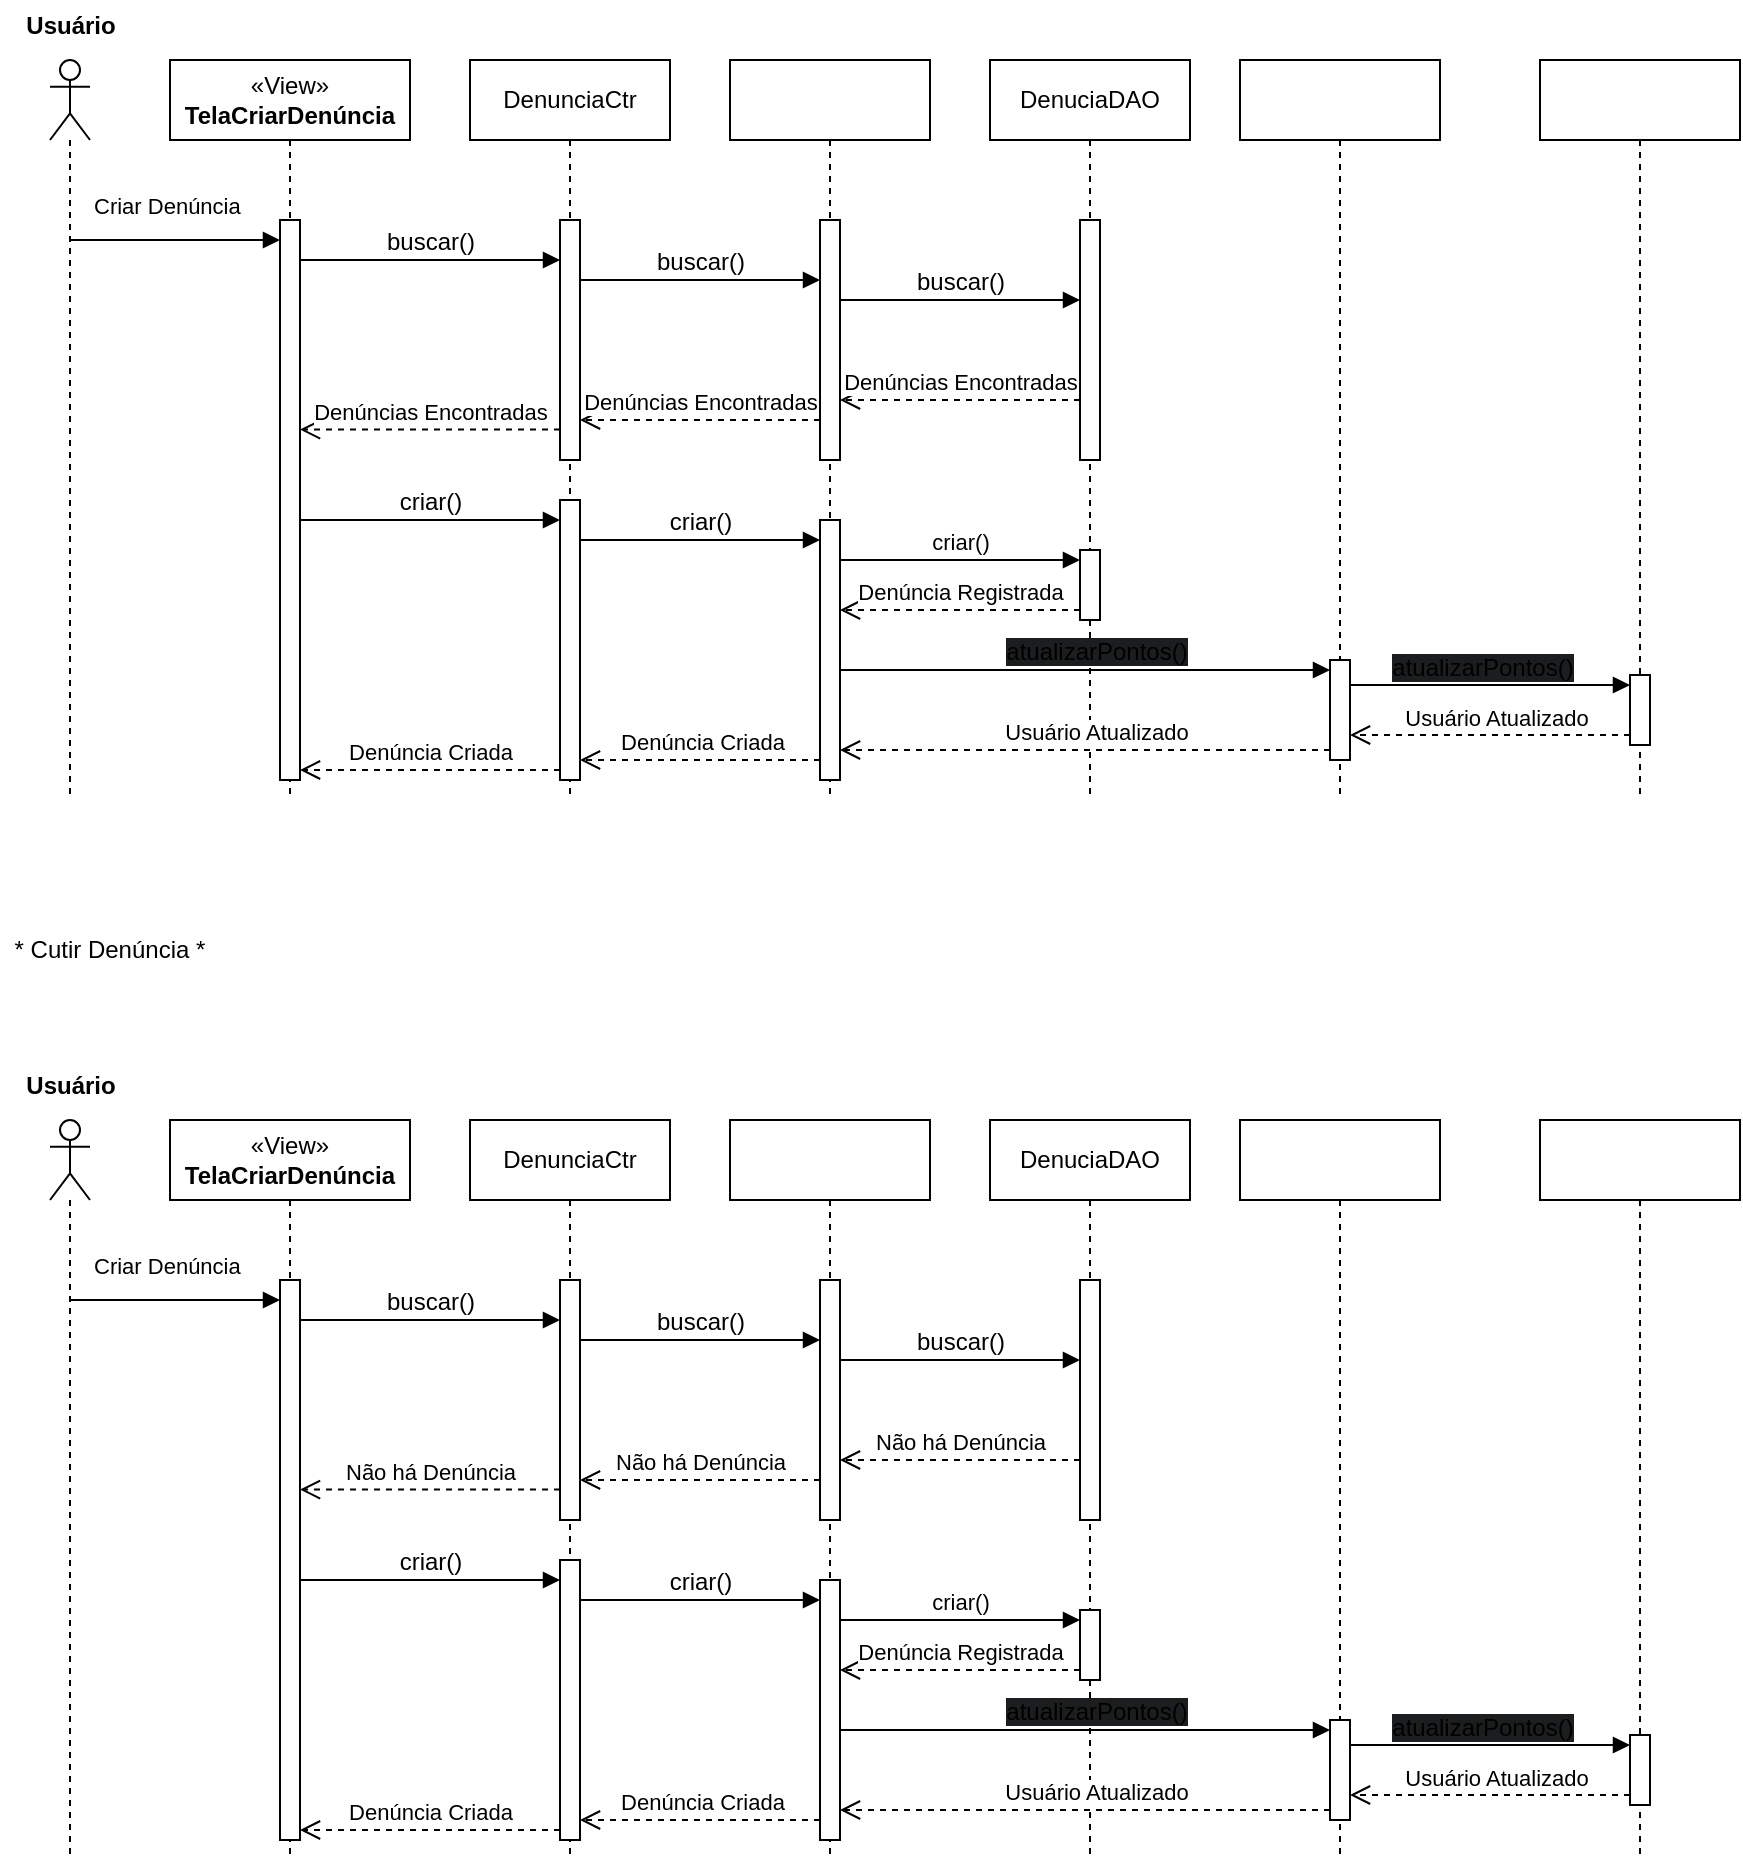 <mxfile version="24.1.0" type="device">
  <diagram name="Página-1" id="Nm1Fz7t73D1OGTeDfmak">
    <mxGraphModel dx="2647" dy="639" grid="1" gridSize="10" guides="1" tooltips="1" connect="1" arrows="1" fold="1" page="1" pageScale="1" pageWidth="827" pageHeight="1169" math="0" shadow="0">
      <root>
        <mxCell id="0" />
        <mxCell id="1" parent="0" />
        <mxCell id="8YJoVrMXhFkuWjcxH3iJ-1" value="" style="shape=umlLifeline;perimeter=lifelinePerimeter;whiteSpace=wrap;html=1;container=1;dropTarget=0;collapsible=0;recursiveResize=0;outlineConnect=0;portConstraint=eastwest;newEdgeStyle={&quot;curved&quot;:0,&quot;rounded&quot;:0};participant=umlActor;" parent="1" vertex="1">
          <mxGeometry x="-1629" y="200" width="20" height="370" as="geometry" />
        </mxCell>
        <mxCell id="8YJoVrMXhFkuWjcxH3iJ-2" value="«View»&lt;br&gt;&lt;b&gt;TelaCriarDenúncia&lt;/b&gt;" style="shape=umlLifeline;perimeter=lifelinePerimeter;whiteSpace=wrap;html=1;container=1;dropTarget=0;collapsible=0;recursiveResize=0;outlineConnect=0;portConstraint=eastwest;newEdgeStyle={&quot;curved&quot;:0,&quot;rounded&quot;:0};" parent="1" vertex="1">
          <mxGeometry x="-1569" y="200" width="120" height="370" as="geometry" />
        </mxCell>
        <mxCell id="8YJoVrMXhFkuWjcxH3iJ-11" value="" style="html=1;points=[[0,0,0,0,5],[0,1,0,0,-5],[1,0,0,0,5],[1,1,0,0,-5]];perimeter=orthogonalPerimeter;outlineConnect=0;targetShapes=umlLifeline;portConstraint=eastwest;newEdgeStyle={&quot;curved&quot;:0,&quot;rounded&quot;:0};" parent="8YJoVrMXhFkuWjcxH3iJ-2" vertex="1">
          <mxGeometry x="55" y="80" width="10" height="280" as="geometry" />
        </mxCell>
        <mxCell id="8YJoVrMXhFkuWjcxH3iJ-3" value="&lt;span style=&quot;font-family: Helvetica; font-size: 12px; font-style: normal; font-variant-ligatures: normal; font-variant-caps: normal; font-weight: 400; letter-spacing: normal; orphans: 2; text-align: center; text-indent: 0px; text-transform: none; widows: 2; word-spacing: 0px; -webkit-text-stroke-width: 0px; white-space: nowrap; text-decoration-thickness: initial; text-decoration-style: initial; text-decoration-color: initial; float: none; display: inline !important;&quot;&gt;&lt;font color=&quot;#ffffff&quot;&gt;Denuncia&lt;/font&gt;&lt;/span&gt;" style="shape=umlLifeline;perimeter=lifelinePerimeter;whiteSpace=wrap;html=1;container=1;dropTarget=0;collapsible=0;recursiveResize=0;outlineConnect=0;portConstraint=eastwest;newEdgeStyle={&quot;curved&quot;:0,&quot;rounded&quot;:0};" parent="1" vertex="1">
          <mxGeometry x="-1289" y="200" width="100" height="370" as="geometry" />
        </mxCell>
        <mxCell id="8YJoVrMXhFkuWjcxH3iJ-17" value="" style="html=1;points=[[0,0,0,0,5],[0,1,0,0,-5],[1,0,0,0,5],[1,1,0,0,-5]];perimeter=orthogonalPerimeter;outlineConnect=0;targetShapes=umlLifeline;portConstraint=eastwest;newEdgeStyle={&quot;curved&quot;:0,&quot;rounded&quot;:0};" parent="8YJoVrMXhFkuWjcxH3iJ-3" vertex="1">
          <mxGeometry x="45" y="230" width="10" height="130" as="geometry" />
        </mxCell>
        <mxCell id="Itz8E9hRGJA2VsY3wR06-3" value="" style="html=1;points=[[0,0,0,0,5],[0,1,0,0,-5],[1,0,0,0,5],[1,1,0,0,-5]];perimeter=orthogonalPerimeter;outlineConnect=0;targetShapes=umlLifeline;portConstraint=eastwest;newEdgeStyle={&quot;curved&quot;:0,&quot;rounded&quot;:0};" parent="8YJoVrMXhFkuWjcxH3iJ-3" vertex="1">
          <mxGeometry x="45" y="80" width="10" height="120" as="geometry" />
        </mxCell>
        <mxCell id="8YJoVrMXhFkuWjcxH3iJ-4" value="DenuciaDAO" style="shape=umlLifeline;perimeter=lifelinePerimeter;whiteSpace=wrap;html=1;container=1;dropTarget=0;collapsible=0;recursiveResize=0;outlineConnect=0;portConstraint=eastwest;newEdgeStyle={&quot;curved&quot;:0,&quot;rounded&quot;:0};" parent="1" vertex="1">
          <mxGeometry x="-1159" y="200" width="100" height="370" as="geometry" />
        </mxCell>
        <mxCell id="8YJoVrMXhFkuWjcxH3iJ-21" value="" style="html=1;points=[[0,0,0,0,5],[0,1,0,0,-5],[1,0,0,0,5],[1,1,0,0,-5]];perimeter=orthogonalPerimeter;outlineConnect=0;targetShapes=umlLifeline;portConstraint=eastwest;newEdgeStyle={&quot;curved&quot;:0,&quot;rounded&quot;:0};" parent="8YJoVrMXhFkuWjcxH3iJ-4" vertex="1">
          <mxGeometry x="45" y="245" width="10" height="35" as="geometry" />
        </mxCell>
        <mxCell id="Itz8E9hRGJA2VsY3wR06-4" value="" style="html=1;points=[[0,0,0,0,5],[0,1,0,0,-5],[1,0,0,0,5],[1,1,0,0,-5]];perimeter=orthogonalPerimeter;outlineConnect=0;targetShapes=umlLifeline;portConstraint=eastwest;newEdgeStyle={&quot;curved&quot;:0,&quot;rounded&quot;:0};" parent="8YJoVrMXhFkuWjcxH3iJ-4" vertex="1">
          <mxGeometry x="45" y="80" width="10" height="120" as="geometry" />
        </mxCell>
        <mxCell id="8YJoVrMXhFkuWjcxH3iJ-5" value="&lt;span style=&quot;text-wrap: nowrap;&quot;&gt;DenunciaCtr&lt;/span&gt;" style="shape=umlLifeline;perimeter=lifelinePerimeter;whiteSpace=wrap;html=1;container=1;dropTarget=0;collapsible=0;recursiveResize=0;outlineConnect=0;portConstraint=eastwest;newEdgeStyle={&quot;curved&quot;:0,&quot;rounded&quot;:0};" parent="1" vertex="1">
          <mxGeometry x="-1419" y="200" width="100" height="370" as="geometry" />
        </mxCell>
        <mxCell id="8YJoVrMXhFkuWjcxH3iJ-14" value="" style="html=1;points=[[0,0,0,0,5],[0,1,0,0,-5],[1,0,0,0,5],[1,1,0,0,-5]];perimeter=orthogonalPerimeter;outlineConnect=0;targetShapes=umlLifeline;portConstraint=eastwest;newEdgeStyle={&quot;curved&quot;:0,&quot;rounded&quot;:0};" parent="8YJoVrMXhFkuWjcxH3iJ-5" vertex="1">
          <mxGeometry x="45" y="220" width="10" height="140" as="geometry" />
        </mxCell>
        <mxCell id="MWtMTN-vaptqBk0fMwmd-2" value="" style="html=1;points=[[0,0,0,0,5],[0,1,0,0,-5],[1,0,0,0,5],[1,1,0,0,-5]];perimeter=orthogonalPerimeter;outlineConnect=0;targetShapes=umlLifeline;portConstraint=eastwest;newEdgeStyle={&quot;curved&quot;:0,&quot;rounded&quot;:0};" parent="8YJoVrMXhFkuWjcxH3iJ-5" vertex="1">
          <mxGeometry x="45" y="80" width="10" height="120" as="geometry" />
        </mxCell>
        <mxCell id="8YJoVrMXhFkuWjcxH3iJ-6" value="Criar Denúncia" style="endArrow=block;endFill=1;html=1;edgeStyle=orthogonalEdgeStyle;align=left;verticalAlign=top;rounded=0;entryX=-0.166;entryY=0.047;entryDx=0;entryDy=0;entryPerimeter=0;" parent="1" edge="1">
          <mxGeometry x="-0.808" y="30" relative="1" as="geometry">
            <mxPoint x="-1619.071" y="290" as="sourcePoint" />
            <mxPoint x="-1514" y="290" as="targetPoint" />
            <mxPoint as="offset" />
            <Array as="points">
              <mxPoint x="-1534" y="290" />
              <mxPoint x="-1534" y="290" />
            </Array>
          </mxGeometry>
        </mxCell>
        <mxCell id="8YJoVrMXhFkuWjcxH3iJ-8" value="&lt;span style=&quot;font-family: Helvetica; font-size: 12px; font-style: normal; font-variant-ligatures: normal; font-variant-caps: normal; font-weight: 400; letter-spacing: normal; orphans: 2; text-align: center; text-indent: 0px; text-transform: none; widows: 2; word-spacing: 0px; -webkit-text-stroke-width: 0px; white-space: nowrap; text-decoration-thickness: initial; text-decoration-style: initial; text-decoration-color: initial; float: none; display: inline !important;&quot;&gt;&lt;font color=&quot;#ffffff&quot;&gt;Usuario&lt;/font&gt;&lt;/span&gt;" style="shape=umlLifeline;perimeter=lifelinePerimeter;whiteSpace=wrap;html=1;container=1;dropTarget=0;collapsible=0;recursiveResize=0;outlineConnect=0;portConstraint=eastwest;newEdgeStyle={&quot;curved&quot;:0,&quot;rounded&quot;:0};" parent="1" vertex="1">
          <mxGeometry x="-1034" y="200" width="100" height="370" as="geometry" />
        </mxCell>
        <mxCell id="8YJoVrMXhFkuWjcxH3iJ-27" value="" style="html=1;points=[[0,0,0,0,5],[0,1,0,0,-5],[1,0,0,0,5],[1,1,0,0,-5]];perimeter=orthogonalPerimeter;outlineConnect=0;targetShapes=umlLifeline;portConstraint=eastwest;newEdgeStyle={&quot;curved&quot;:0,&quot;rounded&quot;:0};" parent="8YJoVrMXhFkuWjcxH3iJ-8" vertex="1">
          <mxGeometry x="45" y="300" width="10" height="50" as="geometry" />
        </mxCell>
        <mxCell id="8YJoVrMXhFkuWjcxH3iJ-9" value="&lt;font color=&quot;#ffffff&quot;&gt;&lt;span style=&quot;text-wrap: nowrap;&quot;&gt;Usuario&lt;/span&gt;DAO&lt;/font&gt;" style="shape=umlLifeline;perimeter=lifelinePerimeter;whiteSpace=wrap;html=1;container=1;dropTarget=0;collapsible=0;recursiveResize=0;outlineConnect=0;portConstraint=eastwest;newEdgeStyle={&quot;curved&quot;:0,&quot;rounded&quot;:0};" parent="1" vertex="1">
          <mxGeometry x="-884" y="200" width="100" height="370" as="geometry" />
        </mxCell>
        <mxCell id="8YJoVrMXhFkuWjcxH3iJ-30" value="" style="html=1;points=[[0,0,0,0,5],[0,1,0,0,-5],[1,0,0,0,5],[1,1,0,0,-5]];perimeter=orthogonalPerimeter;outlineConnect=0;targetShapes=umlLifeline;portConstraint=eastwest;newEdgeStyle={&quot;curved&quot;:0,&quot;rounded&quot;:0};" parent="8YJoVrMXhFkuWjcxH3iJ-9" vertex="1">
          <mxGeometry x="45" y="307.5" width="10" height="35" as="geometry" />
        </mxCell>
        <mxCell id="8YJoVrMXhFkuWjcxH3iJ-10" value="Usuário" style="text;align=center;fontStyle=1;verticalAlign=middle;spacingLeft=3;spacingRight=3;strokeColor=none;rotatable=0;points=[[0,0.5],[1,0.5]];portConstraint=eastwest;html=1;" parent="1" vertex="1">
          <mxGeometry x="-1654" y="170" width="70" height="26" as="geometry" />
        </mxCell>
        <mxCell id="8YJoVrMXhFkuWjcxH3iJ-18" value="&lt;span style=&quot;font-size: 12px; text-align: left;&quot;&gt;criar()&lt;/span&gt;" style="html=1;verticalAlign=bottom;endArrow=block;curved=0;rounded=0;" parent="1" edge="1">
          <mxGeometry relative="1" as="geometry">
            <mxPoint x="-1364" y="440" as="sourcePoint" />
            <mxPoint as="offset" />
            <mxPoint x="-1244" y="440" as="targetPoint" />
          </mxGeometry>
        </mxCell>
        <mxCell id="8YJoVrMXhFkuWjcxH3iJ-22" value="criar()" style="html=1;verticalAlign=bottom;endArrow=block;curved=0;rounded=0;entryX=0;entryY=0;entryDx=0;entryDy=5;" parent="1" source="8YJoVrMXhFkuWjcxH3iJ-17" target="8YJoVrMXhFkuWjcxH3iJ-21" edge="1">
          <mxGeometry relative="1" as="geometry">
            <mxPoint x="-1154" y="395" as="sourcePoint" />
          </mxGeometry>
        </mxCell>
        <mxCell id="8YJoVrMXhFkuWjcxH3iJ-23" value="Denúncia Registrada" style="html=1;verticalAlign=bottom;endArrow=open;dashed=1;endSize=8;curved=0;rounded=0;exitX=0;exitY=1;exitDx=0;exitDy=-5;" parent="1" source="8YJoVrMXhFkuWjcxH3iJ-21" target="8YJoVrMXhFkuWjcxH3iJ-17" edge="1">
          <mxGeometry relative="1" as="geometry">
            <mxPoint x="-1219" y="415" as="targetPoint" />
          </mxGeometry>
        </mxCell>
        <mxCell id="8YJoVrMXhFkuWjcxH3iJ-28" value="&lt;span style=&quot;font-size: 12px; text-align: left; background-color: rgb(27, 29, 30);&quot;&gt;atualizarPontos()&lt;/span&gt;" style="html=1;verticalAlign=bottom;endArrow=block;curved=0;rounded=0;entryX=0;entryY=0;entryDx=0;entryDy=5;entryPerimeter=0;" parent="1" source="8YJoVrMXhFkuWjcxH3iJ-17" target="8YJoVrMXhFkuWjcxH3iJ-27" edge="1">
          <mxGeometry x="0.042" relative="1" as="geometry">
            <mxPoint x="-1014" y="445" as="sourcePoint" />
            <mxPoint as="offset" />
            <mxPoint x="-1014" y="500" as="targetPoint" />
            <Array as="points" />
          </mxGeometry>
        </mxCell>
        <mxCell id="8YJoVrMXhFkuWjcxH3iJ-31" value="&lt;span style=&quot;font-size: 12px; text-align: left; background-color: rgb(27, 29, 30);&quot;&gt;atualizarPontos()&lt;/span&gt;" style="html=1;verticalAlign=bottom;endArrow=block;curved=0;rounded=0;entryX=0;entryY=0;entryDx=0;entryDy=5;" parent="1" source="8YJoVrMXhFkuWjcxH3iJ-27" target="8YJoVrMXhFkuWjcxH3iJ-30" edge="1">
          <mxGeometry x="-0.06" relative="1" as="geometry">
            <mxPoint x="-868" y="465" as="sourcePoint" />
            <mxPoint as="offset" />
          </mxGeometry>
        </mxCell>
        <mxCell id="8YJoVrMXhFkuWjcxH3iJ-19" value="Denúncia Criada" style="html=1;verticalAlign=bottom;endArrow=open;dashed=1;endSize=8;curved=0;rounded=0;exitX=0;exitY=1;exitDx=0;exitDy=-5;" parent="1" edge="1">
          <mxGeometry x="-0.005" relative="1" as="geometry">
            <mxPoint x="-1364" y="550" as="targetPoint" />
            <mxPoint as="offset" />
            <mxPoint x="-1244" y="550.0" as="sourcePoint" />
            <Array as="points">
              <mxPoint x="-1304" y="550" />
            </Array>
          </mxGeometry>
        </mxCell>
        <mxCell id="8YJoVrMXhFkuWjcxH3iJ-16" value="Denúncia Criada" style="html=1;verticalAlign=bottom;endArrow=open;dashed=1;endSize=8;curved=0;rounded=0;exitX=0;exitY=1;exitDx=0;exitDy=-5;entryX=1;entryY=1;entryDx=0;entryDy=-5;entryPerimeter=0;exitPerimeter=0;" parent="1" source="8YJoVrMXhFkuWjcxH3iJ-14" target="8YJoVrMXhFkuWjcxH3iJ-11" edge="1">
          <mxGeometry relative="1" as="geometry">
            <mxPoint x="-1504" y="550.0" as="targetPoint" />
            <mxPoint x="-1374" y="550.0" as="sourcePoint" />
          </mxGeometry>
        </mxCell>
        <mxCell id="Itz8E9hRGJA2VsY3wR06-1" value="Usuário Atualizado" style="html=1;verticalAlign=bottom;endArrow=open;dashed=1;endSize=8;curved=0;rounded=0;exitX=0;exitY=1;exitDx=0;exitDy=-5;exitPerimeter=0;" parent="1" source="8YJoVrMXhFkuWjcxH3iJ-27" target="8YJoVrMXhFkuWjcxH3iJ-17" edge="1">
          <mxGeometry x="-0.042" relative="1" as="geometry">
            <mxPoint x="-1229" y="545" as="targetPoint" />
            <mxPoint as="offset" />
            <mxPoint x="-989" y="545" as="sourcePoint" />
          </mxGeometry>
        </mxCell>
        <mxCell id="Itz8E9hRGJA2VsY3wR06-2" value="Usuário Atualizado" style="html=1;verticalAlign=bottom;endArrow=open;dashed=1;endSize=8;curved=0;rounded=0;exitX=0;exitY=1;exitDx=0;exitDy=-5;exitPerimeter=0;" parent="1" source="8YJoVrMXhFkuWjcxH3iJ-30" target="8YJoVrMXhFkuWjcxH3iJ-27" edge="1">
          <mxGeometry x="-0.042" relative="1" as="geometry">
            <mxPoint x="-1054" y="597" as="targetPoint" />
            <mxPoint as="offset" />
            <mxPoint x="-814" y="597" as="sourcePoint" />
          </mxGeometry>
        </mxCell>
        <mxCell id="Itz8E9hRGJA2VsY3wR06-7" value="&lt;span style=&quot;font-size: 12px; text-align: left;&quot;&gt;criar()&lt;/span&gt;" style="html=1;verticalAlign=bottom;endArrow=block;curved=0;rounded=0;" parent="1" target="8YJoVrMXhFkuWjcxH3iJ-14" edge="1">
          <mxGeometry relative="1" as="geometry">
            <mxPoint x="-1504" y="430" as="sourcePoint" />
            <mxPoint as="offset" />
            <mxPoint x="-1384" y="430" as="targetPoint" />
          </mxGeometry>
        </mxCell>
        <mxCell id="Itz8E9hRGJA2VsY3wR06-8" value="&lt;span style=&quot;font-size: 12px; text-align: left;&quot;&gt;buscar()&lt;/span&gt;" style="html=1;verticalAlign=bottom;endArrow=block;curved=0;rounded=0;" parent="1" target="MWtMTN-vaptqBk0fMwmd-2" edge="1">
          <mxGeometry relative="1" as="geometry">
            <mxPoint x="-1504" y="300" as="sourcePoint" />
            <mxPoint as="offset" />
            <mxPoint x="-1384" y="300" as="targetPoint" />
          </mxGeometry>
        </mxCell>
        <mxCell id="Itz8E9hRGJA2VsY3wR06-10" value="&lt;span style=&quot;font-size: 12px; text-align: left;&quot;&gt;buscar()&lt;/span&gt;" style="html=1;verticalAlign=bottom;endArrow=block;curved=0;rounded=0;" parent="1" edge="1">
          <mxGeometry relative="1" as="geometry">
            <mxPoint x="-1364" y="310" as="sourcePoint" />
            <mxPoint as="offset" />
            <mxPoint x="-1244" y="310" as="targetPoint" />
          </mxGeometry>
        </mxCell>
        <mxCell id="Itz8E9hRGJA2VsY3wR06-11" value="&lt;span style=&quot;font-size: 12px; text-align: left;&quot;&gt;buscar()&lt;/span&gt;" style="html=1;verticalAlign=bottom;endArrow=block;curved=0;rounded=0;" parent="1" edge="1">
          <mxGeometry relative="1" as="geometry">
            <mxPoint x="-1234" y="320" as="sourcePoint" />
            <mxPoint as="offset" />
            <mxPoint x="-1114" y="320" as="targetPoint" />
          </mxGeometry>
        </mxCell>
        <mxCell id="Itz8E9hRGJA2VsY3wR06-12" value="Denúncias Encontradas" style="html=1;verticalAlign=bottom;endArrow=open;dashed=1;endSize=8;curved=0;rounded=0;" parent="1" edge="1">
          <mxGeometry relative="1" as="geometry">
            <mxPoint x="-1234" y="370" as="targetPoint" />
            <mxPoint x="-1114" y="370" as="sourcePoint" />
          </mxGeometry>
        </mxCell>
        <mxCell id="Itz8E9hRGJA2VsY3wR06-13" value="Denúncias Encontradas" style="html=1;verticalAlign=bottom;endArrow=open;dashed=1;endSize=8;curved=0;rounded=0;" parent="1" edge="1">
          <mxGeometry relative="1" as="geometry">
            <mxPoint x="-1364" y="380" as="targetPoint" />
            <mxPoint x="-1244" y="380" as="sourcePoint" />
          </mxGeometry>
        </mxCell>
        <mxCell id="Itz8E9hRGJA2VsY3wR06-14" value="Denúncias Encontradas" style="html=1;verticalAlign=bottom;endArrow=open;dashed=1;endSize=8;curved=0;rounded=0;" parent="1" target="8YJoVrMXhFkuWjcxH3iJ-11" edge="1">
          <mxGeometry relative="1" as="geometry">
            <mxPoint x="-1494" y="384.8" as="targetPoint" />
            <mxPoint x="-1374" y="384.8" as="sourcePoint" />
          </mxGeometry>
        </mxCell>
        <mxCell id="Itz8E9hRGJA2VsY3wR06-51" value="" style="shape=umlLifeline;perimeter=lifelinePerimeter;whiteSpace=wrap;html=1;container=1;dropTarget=0;collapsible=0;recursiveResize=0;outlineConnect=0;portConstraint=eastwest;newEdgeStyle={&quot;curved&quot;:0,&quot;rounded&quot;:0};participant=umlActor;" parent="1" vertex="1">
          <mxGeometry x="-1629" y="730" width="20" height="370" as="geometry" />
        </mxCell>
        <mxCell id="Itz8E9hRGJA2VsY3wR06-52" value="«View»&lt;br&gt;&lt;b&gt;TelaCriarDenúncia&lt;/b&gt;" style="shape=umlLifeline;perimeter=lifelinePerimeter;whiteSpace=wrap;html=1;container=1;dropTarget=0;collapsible=0;recursiveResize=0;outlineConnect=0;portConstraint=eastwest;newEdgeStyle={&quot;curved&quot;:0,&quot;rounded&quot;:0};" parent="1" vertex="1">
          <mxGeometry x="-1569" y="730" width="120" height="370" as="geometry" />
        </mxCell>
        <mxCell id="Itz8E9hRGJA2VsY3wR06-53" value="" style="html=1;points=[[0,0,0,0,5],[0,1,0,0,-5],[1,0,0,0,5],[1,1,0,0,-5]];perimeter=orthogonalPerimeter;outlineConnect=0;targetShapes=umlLifeline;portConstraint=eastwest;newEdgeStyle={&quot;curved&quot;:0,&quot;rounded&quot;:0};" parent="Itz8E9hRGJA2VsY3wR06-52" vertex="1">
          <mxGeometry x="55" y="80" width="10" height="280" as="geometry" />
        </mxCell>
        <mxCell id="Itz8E9hRGJA2VsY3wR06-54" value="&lt;span style=&quot;font-family: Helvetica; font-size: 12px; font-style: normal; font-variant-ligatures: normal; font-variant-caps: normal; font-weight: 400; letter-spacing: normal; orphans: 2; text-align: center; text-indent: 0px; text-transform: none; widows: 2; word-spacing: 0px; -webkit-text-stroke-width: 0px; white-space: nowrap; text-decoration-thickness: initial; text-decoration-style: initial; text-decoration-color: initial; float: none; display: inline !important;&quot;&gt;&lt;font color=&quot;#ffffff&quot;&gt;Denuncia&lt;/font&gt;&lt;/span&gt;" style="shape=umlLifeline;perimeter=lifelinePerimeter;whiteSpace=wrap;html=1;container=1;dropTarget=0;collapsible=0;recursiveResize=0;outlineConnect=0;portConstraint=eastwest;newEdgeStyle={&quot;curved&quot;:0,&quot;rounded&quot;:0};" parent="1" vertex="1">
          <mxGeometry x="-1289" y="730" width="100" height="370" as="geometry" />
        </mxCell>
        <mxCell id="Itz8E9hRGJA2VsY3wR06-55" value="" style="html=1;points=[[0,0,0,0,5],[0,1,0,0,-5],[1,0,0,0,5],[1,1,0,0,-5]];perimeter=orthogonalPerimeter;outlineConnect=0;targetShapes=umlLifeline;portConstraint=eastwest;newEdgeStyle={&quot;curved&quot;:0,&quot;rounded&quot;:0};" parent="Itz8E9hRGJA2VsY3wR06-54" vertex="1">
          <mxGeometry x="45" y="230" width="10" height="130" as="geometry" />
        </mxCell>
        <mxCell id="Itz8E9hRGJA2VsY3wR06-56" value="" style="html=1;points=[[0,0,0,0,5],[0,1,0,0,-5],[1,0,0,0,5],[1,1,0,0,-5]];perimeter=orthogonalPerimeter;outlineConnect=0;targetShapes=umlLifeline;portConstraint=eastwest;newEdgeStyle={&quot;curved&quot;:0,&quot;rounded&quot;:0};" parent="Itz8E9hRGJA2VsY3wR06-54" vertex="1">
          <mxGeometry x="45" y="80" width="10" height="120" as="geometry" />
        </mxCell>
        <mxCell id="Itz8E9hRGJA2VsY3wR06-57" value="DenuciaDAO" style="shape=umlLifeline;perimeter=lifelinePerimeter;whiteSpace=wrap;html=1;container=1;dropTarget=0;collapsible=0;recursiveResize=0;outlineConnect=0;portConstraint=eastwest;newEdgeStyle={&quot;curved&quot;:0,&quot;rounded&quot;:0};" parent="1" vertex="1">
          <mxGeometry x="-1159" y="730" width="100" height="370" as="geometry" />
        </mxCell>
        <mxCell id="Itz8E9hRGJA2VsY3wR06-58" value="" style="html=1;points=[[0,0,0,0,5],[0,1,0,0,-5],[1,0,0,0,5],[1,1,0,0,-5]];perimeter=orthogonalPerimeter;outlineConnect=0;targetShapes=umlLifeline;portConstraint=eastwest;newEdgeStyle={&quot;curved&quot;:0,&quot;rounded&quot;:0};" parent="Itz8E9hRGJA2VsY3wR06-57" vertex="1">
          <mxGeometry x="45" y="245" width="10" height="35" as="geometry" />
        </mxCell>
        <mxCell id="Itz8E9hRGJA2VsY3wR06-59" value="" style="html=1;points=[[0,0,0,0,5],[0,1,0,0,-5],[1,0,0,0,5],[1,1,0,0,-5]];perimeter=orthogonalPerimeter;outlineConnect=0;targetShapes=umlLifeline;portConstraint=eastwest;newEdgeStyle={&quot;curved&quot;:0,&quot;rounded&quot;:0};" parent="Itz8E9hRGJA2VsY3wR06-57" vertex="1">
          <mxGeometry x="45" y="80" width="10" height="120" as="geometry" />
        </mxCell>
        <mxCell id="Itz8E9hRGJA2VsY3wR06-60" value="&lt;span style=&quot;text-wrap: nowrap;&quot;&gt;DenunciaCtr&lt;/span&gt;" style="shape=umlLifeline;perimeter=lifelinePerimeter;whiteSpace=wrap;html=1;container=1;dropTarget=0;collapsible=0;recursiveResize=0;outlineConnect=0;portConstraint=eastwest;newEdgeStyle={&quot;curved&quot;:0,&quot;rounded&quot;:0};" parent="1" vertex="1">
          <mxGeometry x="-1419" y="730" width="100" height="370" as="geometry" />
        </mxCell>
        <mxCell id="Itz8E9hRGJA2VsY3wR06-61" value="" style="html=1;points=[[0,0,0,0,5],[0,1,0,0,-5],[1,0,0,0,5],[1,1,0,0,-5]];perimeter=orthogonalPerimeter;outlineConnect=0;targetShapes=umlLifeline;portConstraint=eastwest;newEdgeStyle={&quot;curved&quot;:0,&quot;rounded&quot;:0};" parent="Itz8E9hRGJA2VsY3wR06-60" vertex="1">
          <mxGeometry x="45" y="220" width="10" height="140" as="geometry" />
        </mxCell>
        <mxCell id="Itz8E9hRGJA2VsY3wR06-62" value="" style="html=1;points=[[0,0,0,0,5],[0,1,0,0,-5],[1,0,0,0,5],[1,1,0,0,-5]];perimeter=orthogonalPerimeter;outlineConnect=0;targetShapes=umlLifeline;portConstraint=eastwest;newEdgeStyle={&quot;curved&quot;:0,&quot;rounded&quot;:0};" parent="Itz8E9hRGJA2VsY3wR06-60" vertex="1">
          <mxGeometry x="45" y="80" width="10" height="120" as="geometry" />
        </mxCell>
        <mxCell id="Itz8E9hRGJA2VsY3wR06-63" value="Criar Denúncia" style="endArrow=block;endFill=1;html=1;edgeStyle=orthogonalEdgeStyle;align=left;verticalAlign=top;rounded=0;entryX=-0.166;entryY=0.047;entryDx=0;entryDy=0;entryPerimeter=0;" parent="1" edge="1">
          <mxGeometry x="-0.808" y="30" relative="1" as="geometry">
            <mxPoint x="-1619.071" y="820" as="sourcePoint" />
            <mxPoint x="-1514" y="820" as="targetPoint" />
            <mxPoint as="offset" />
            <Array as="points">
              <mxPoint x="-1534" y="820" />
              <mxPoint x="-1534" y="820" />
            </Array>
          </mxGeometry>
        </mxCell>
        <mxCell id="Itz8E9hRGJA2VsY3wR06-64" value="&lt;span style=&quot;font-family: Helvetica; font-size: 12px; font-style: normal; font-variant-ligatures: normal; font-variant-caps: normal; font-weight: 400; letter-spacing: normal; orphans: 2; text-align: center; text-indent: 0px; text-transform: none; widows: 2; word-spacing: 0px; -webkit-text-stroke-width: 0px; white-space: nowrap; text-decoration-thickness: initial; text-decoration-style: initial; text-decoration-color: initial; float: none; display: inline !important;&quot;&gt;&lt;font color=&quot;#ffffff&quot;&gt;Usuario&lt;/font&gt;&lt;/span&gt;" style="shape=umlLifeline;perimeter=lifelinePerimeter;whiteSpace=wrap;html=1;container=1;dropTarget=0;collapsible=0;recursiveResize=0;outlineConnect=0;portConstraint=eastwest;newEdgeStyle={&quot;curved&quot;:0,&quot;rounded&quot;:0};" parent="1" vertex="1">
          <mxGeometry x="-1034" y="730" width="100" height="370" as="geometry" />
        </mxCell>
        <mxCell id="Itz8E9hRGJA2VsY3wR06-65" value="" style="html=1;points=[[0,0,0,0,5],[0,1,0,0,-5],[1,0,0,0,5],[1,1,0,0,-5]];perimeter=orthogonalPerimeter;outlineConnect=0;targetShapes=umlLifeline;portConstraint=eastwest;newEdgeStyle={&quot;curved&quot;:0,&quot;rounded&quot;:0};" parent="Itz8E9hRGJA2VsY3wR06-64" vertex="1">
          <mxGeometry x="45" y="300" width="10" height="50" as="geometry" />
        </mxCell>
        <mxCell id="Itz8E9hRGJA2VsY3wR06-66" value="&lt;font color=&quot;#ffffff&quot;&gt;&lt;span style=&quot;text-wrap: nowrap;&quot;&gt;Usuario&lt;/span&gt;DAO&lt;/font&gt;" style="shape=umlLifeline;perimeter=lifelinePerimeter;whiteSpace=wrap;html=1;container=1;dropTarget=0;collapsible=0;recursiveResize=0;outlineConnect=0;portConstraint=eastwest;newEdgeStyle={&quot;curved&quot;:0,&quot;rounded&quot;:0};" parent="1" vertex="1">
          <mxGeometry x="-884" y="730" width="100" height="370" as="geometry" />
        </mxCell>
        <mxCell id="Itz8E9hRGJA2VsY3wR06-67" value="" style="html=1;points=[[0,0,0,0,5],[0,1,0,0,-5],[1,0,0,0,5],[1,1,0,0,-5]];perimeter=orthogonalPerimeter;outlineConnect=0;targetShapes=umlLifeline;portConstraint=eastwest;newEdgeStyle={&quot;curved&quot;:0,&quot;rounded&quot;:0};" parent="Itz8E9hRGJA2VsY3wR06-66" vertex="1">
          <mxGeometry x="45" y="307.5" width="10" height="35" as="geometry" />
        </mxCell>
        <mxCell id="Itz8E9hRGJA2VsY3wR06-68" value="Usuário" style="text;align=center;fontStyle=1;verticalAlign=middle;spacingLeft=3;spacingRight=3;strokeColor=none;rotatable=0;points=[[0,0.5],[1,0.5]];portConstraint=eastwest;html=1;" parent="1" vertex="1">
          <mxGeometry x="-1654" y="700" width="70" height="26" as="geometry" />
        </mxCell>
        <mxCell id="Itz8E9hRGJA2VsY3wR06-69" value="&lt;span style=&quot;font-size: 12px; text-align: left;&quot;&gt;criar()&lt;/span&gt;" style="html=1;verticalAlign=bottom;endArrow=block;curved=0;rounded=0;" parent="1" edge="1">
          <mxGeometry relative="1" as="geometry">
            <mxPoint x="-1364" y="970" as="sourcePoint" />
            <mxPoint as="offset" />
            <mxPoint x="-1244" y="970" as="targetPoint" />
          </mxGeometry>
        </mxCell>
        <mxCell id="Itz8E9hRGJA2VsY3wR06-70" value="criar()" style="html=1;verticalAlign=bottom;endArrow=block;curved=0;rounded=0;entryX=0;entryY=0;entryDx=0;entryDy=5;" parent="1" source="Itz8E9hRGJA2VsY3wR06-55" target="Itz8E9hRGJA2VsY3wR06-58" edge="1">
          <mxGeometry relative="1" as="geometry">
            <mxPoint x="-1154" y="925" as="sourcePoint" />
          </mxGeometry>
        </mxCell>
        <mxCell id="Itz8E9hRGJA2VsY3wR06-71" value="Denúncia Registrada" style="html=1;verticalAlign=bottom;endArrow=open;dashed=1;endSize=8;curved=0;rounded=0;exitX=0;exitY=1;exitDx=0;exitDy=-5;" parent="1" source="Itz8E9hRGJA2VsY3wR06-58" target="Itz8E9hRGJA2VsY3wR06-55" edge="1">
          <mxGeometry relative="1" as="geometry">
            <mxPoint x="-1219" y="945" as="targetPoint" />
          </mxGeometry>
        </mxCell>
        <mxCell id="Itz8E9hRGJA2VsY3wR06-72" value="&lt;span style=&quot;font-size: 12px; text-align: left; background-color: rgb(27, 29, 30);&quot;&gt;atualizarPontos()&lt;/span&gt;" style="html=1;verticalAlign=bottom;endArrow=block;curved=0;rounded=0;entryX=0;entryY=0;entryDx=0;entryDy=5;entryPerimeter=0;" parent="1" source="Itz8E9hRGJA2VsY3wR06-55" target="Itz8E9hRGJA2VsY3wR06-65" edge="1">
          <mxGeometry x="0.042" relative="1" as="geometry">
            <mxPoint x="-1014" y="975" as="sourcePoint" />
            <mxPoint as="offset" />
            <mxPoint x="-1014" y="1030" as="targetPoint" />
            <Array as="points" />
          </mxGeometry>
        </mxCell>
        <mxCell id="Itz8E9hRGJA2VsY3wR06-73" value="&lt;span style=&quot;font-size: 12px; text-align: left; background-color: rgb(27, 29, 30);&quot;&gt;atualizarPontos()&lt;/span&gt;" style="html=1;verticalAlign=bottom;endArrow=block;curved=0;rounded=0;entryX=0;entryY=0;entryDx=0;entryDy=5;" parent="1" source="Itz8E9hRGJA2VsY3wR06-65" target="Itz8E9hRGJA2VsY3wR06-67" edge="1">
          <mxGeometry x="-0.06" relative="1" as="geometry">
            <mxPoint x="-868" y="995" as="sourcePoint" />
            <mxPoint as="offset" />
          </mxGeometry>
        </mxCell>
        <mxCell id="Itz8E9hRGJA2VsY3wR06-74" value="Denúncia Criada" style="html=1;verticalAlign=bottom;endArrow=open;dashed=1;endSize=8;curved=0;rounded=0;exitX=0;exitY=1;exitDx=0;exitDy=-5;" parent="1" edge="1">
          <mxGeometry x="-0.005" relative="1" as="geometry">
            <mxPoint x="-1364" y="1080" as="targetPoint" />
            <mxPoint as="offset" />
            <mxPoint x="-1244" y="1080.0" as="sourcePoint" />
            <Array as="points">
              <mxPoint x="-1304" y="1080" />
            </Array>
          </mxGeometry>
        </mxCell>
        <mxCell id="Itz8E9hRGJA2VsY3wR06-75" value="Denúncia Criada" style="html=1;verticalAlign=bottom;endArrow=open;dashed=1;endSize=8;curved=0;rounded=0;exitX=0;exitY=1;exitDx=0;exitDy=-5;entryX=1;entryY=1;entryDx=0;entryDy=-5;entryPerimeter=0;exitPerimeter=0;" parent="1" source="Itz8E9hRGJA2VsY3wR06-61" target="Itz8E9hRGJA2VsY3wR06-53" edge="1">
          <mxGeometry relative="1" as="geometry">
            <mxPoint x="-1504" y="1080" as="targetPoint" />
            <mxPoint x="-1374" y="1080" as="sourcePoint" />
          </mxGeometry>
        </mxCell>
        <mxCell id="Itz8E9hRGJA2VsY3wR06-76" value="Usuário Atualizado" style="html=1;verticalAlign=bottom;endArrow=open;dashed=1;endSize=8;curved=0;rounded=0;exitX=0;exitY=1;exitDx=0;exitDy=-5;exitPerimeter=0;" parent="1" source="Itz8E9hRGJA2VsY3wR06-65" target="Itz8E9hRGJA2VsY3wR06-55" edge="1">
          <mxGeometry x="-0.042" relative="1" as="geometry">
            <mxPoint x="-1229" y="1075" as="targetPoint" />
            <mxPoint as="offset" />
            <mxPoint x="-989" y="1075" as="sourcePoint" />
          </mxGeometry>
        </mxCell>
        <mxCell id="Itz8E9hRGJA2VsY3wR06-77" value="Usuário Atualizado" style="html=1;verticalAlign=bottom;endArrow=open;dashed=1;endSize=8;curved=0;rounded=0;exitX=0;exitY=1;exitDx=0;exitDy=-5;exitPerimeter=0;" parent="1" source="Itz8E9hRGJA2VsY3wR06-67" target="Itz8E9hRGJA2VsY3wR06-65" edge="1">
          <mxGeometry x="-0.042" relative="1" as="geometry">
            <mxPoint x="-1054" y="1127" as="targetPoint" />
            <mxPoint as="offset" />
            <mxPoint x="-814" y="1127" as="sourcePoint" />
          </mxGeometry>
        </mxCell>
        <mxCell id="Itz8E9hRGJA2VsY3wR06-78" value="&lt;span style=&quot;font-size: 12px; text-align: left;&quot;&gt;criar()&lt;/span&gt;" style="html=1;verticalAlign=bottom;endArrow=block;curved=0;rounded=0;" parent="1" target="Itz8E9hRGJA2VsY3wR06-61" edge="1">
          <mxGeometry relative="1" as="geometry">
            <mxPoint x="-1504" y="960" as="sourcePoint" />
            <mxPoint as="offset" />
            <mxPoint x="-1384" y="960" as="targetPoint" />
          </mxGeometry>
        </mxCell>
        <mxCell id="Itz8E9hRGJA2VsY3wR06-79" value="&lt;span style=&quot;font-size: 12px; text-align: left;&quot;&gt;buscar()&lt;/span&gt;" style="html=1;verticalAlign=bottom;endArrow=block;curved=0;rounded=0;" parent="1" target="Itz8E9hRGJA2VsY3wR06-62" edge="1">
          <mxGeometry relative="1" as="geometry">
            <mxPoint x="-1504" y="830" as="sourcePoint" />
            <mxPoint as="offset" />
            <mxPoint x="-1384" y="830" as="targetPoint" />
          </mxGeometry>
        </mxCell>
        <mxCell id="Itz8E9hRGJA2VsY3wR06-80" value="&lt;span style=&quot;font-size: 12px; text-align: left;&quot;&gt;buscar()&lt;/span&gt;" style="html=1;verticalAlign=bottom;endArrow=block;curved=0;rounded=0;" parent="1" edge="1">
          <mxGeometry relative="1" as="geometry">
            <mxPoint x="-1364" y="840" as="sourcePoint" />
            <mxPoint as="offset" />
            <mxPoint x="-1244" y="840" as="targetPoint" />
          </mxGeometry>
        </mxCell>
        <mxCell id="Itz8E9hRGJA2VsY3wR06-81" value="&lt;span style=&quot;font-size: 12px; text-align: left;&quot;&gt;buscar()&lt;/span&gt;" style="html=1;verticalAlign=bottom;endArrow=block;curved=0;rounded=0;" parent="1" edge="1">
          <mxGeometry relative="1" as="geometry">
            <mxPoint x="-1234" y="850" as="sourcePoint" />
            <mxPoint as="offset" />
            <mxPoint x="-1114" y="850" as="targetPoint" />
          </mxGeometry>
        </mxCell>
        <mxCell id="Itz8E9hRGJA2VsY3wR06-82" value="Não há Denúncia" style="html=1;verticalAlign=bottom;endArrow=open;dashed=1;endSize=8;curved=0;rounded=0;" parent="1" edge="1">
          <mxGeometry relative="1" as="geometry">
            <mxPoint x="-1234" y="900" as="targetPoint" />
            <mxPoint x="-1114" y="900" as="sourcePoint" />
            <mxPoint as="offset" />
          </mxGeometry>
        </mxCell>
        <mxCell id="Itz8E9hRGJA2VsY3wR06-83" value="Não há Denúncia" style="html=1;verticalAlign=bottom;endArrow=open;dashed=1;endSize=8;curved=0;rounded=0;" parent="1" edge="1">
          <mxGeometry relative="1" as="geometry">
            <mxPoint x="-1364" y="910" as="targetPoint" />
            <mxPoint x="-1244" y="910" as="sourcePoint" />
          </mxGeometry>
        </mxCell>
        <mxCell id="Itz8E9hRGJA2VsY3wR06-84" value="Não há Denúncia" style="html=1;verticalAlign=bottom;endArrow=open;dashed=1;endSize=8;curved=0;rounded=0;" parent="1" target="Itz8E9hRGJA2VsY3wR06-53" edge="1">
          <mxGeometry relative="1" as="geometry">
            <mxPoint x="-1494" y="914.8" as="targetPoint" />
            <mxPoint x="-1374" y="914.8" as="sourcePoint" />
          </mxGeometry>
        </mxCell>
        <mxCell id="Itz8E9hRGJA2VsY3wR06-85" value="* Cutir Denúncia *" style="text;html=1;align=center;verticalAlign=middle;whiteSpace=wrap;rounded=0;" parent="1" vertex="1">
          <mxGeometry x="-1654" y="630" width="110" height="30" as="geometry" />
        </mxCell>
      </root>
    </mxGraphModel>
  </diagram>
</mxfile>
